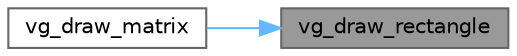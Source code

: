 digraph "vg_draw_rectangle"
{
 // LATEX_PDF_SIZE
  bgcolor="transparent";
  edge [fontname=Helvetica,fontsize=10,labelfontname=Helvetica,labelfontsize=10];
  node [fontname=Helvetica,fontsize=10,shape=box,height=0.2,width=0.4];
  rankdir="RL";
  Node1 [label="vg_draw_rectangle",height=0.2,width=0.4,color="gray40", fillcolor="grey60", style="filled", fontcolor="black",tooltip=" "];
  Node1 -> Node2 [dir="back",color="steelblue1",style="solid"];
  Node2 [label="vg_draw_matrix",height=0.2,width=0.4,color="grey40", fillcolor="white", style="filled",URL="$video_8c.html#a3604104f4f56b2f458337fdaf1730f36",tooltip="This function is responsible for drawing the matrix that represents the board of the game."];
}
